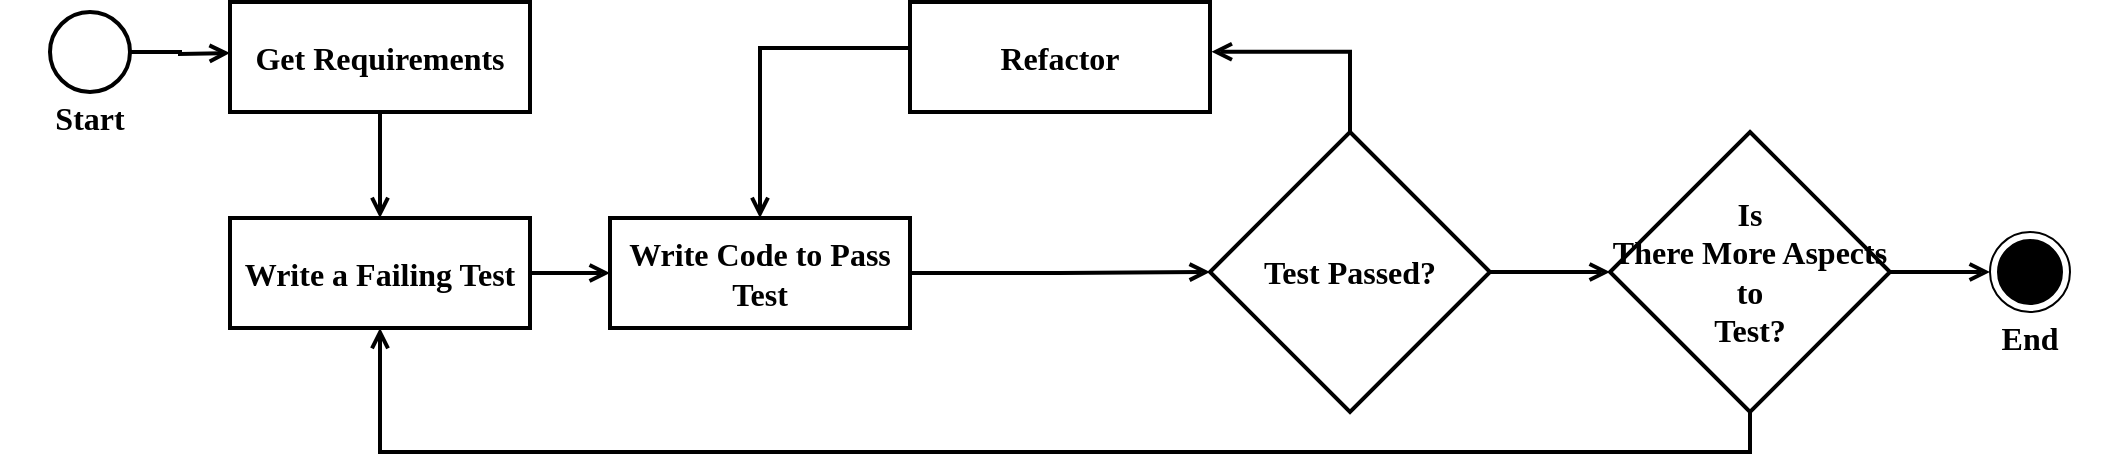 <mxfile version="20.2.3" type="device"><diagram id="CPiRfu_lgXbVSAB3FAN8" name="Page-1"><mxGraphModel dx="1760" dy="1114" grid="1" gridSize="10" guides="1" tooltips="1" connect="1" arrows="1" fold="1" page="1" pageScale="1" pageWidth="1920" pageHeight="1200" math="0" shadow="0"><root><mxCell id="0"/><mxCell id="1" parent="0"/><mxCell id="qOD7u7jzPbPIXTtfOBk2-14" style="edgeStyle=orthogonalEdgeStyle;rounded=0;orthogonalLoop=1;jettySize=auto;html=1;entryX=0;entryY=0.5;entryDx=0;entryDy=0;fontFamily=Fira Code;fontSource=https%3A%2F%2Ffonts.googleapis.com%2Fcss%3Ffamily%3DFira%2BCode;fontSize=16;endArrow=open;endFill=0;strokeWidth=2;" edge="1" parent="1" source="qOD7u7jzPbPIXTtfOBk2-1"><mxGeometry relative="1" as="geometry"><mxPoint x="210" y="372.5" as="targetPoint"/></mxGeometry></mxCell><mxCell id="qOD7u7jzPbPIXTtfOBk2-1" value="" style="strokeWidth=2;html=1;shape=mxgraph.flowchart.start_2;whiteSpace=wrap;" vertex="1" parent="1"><mxGeometry x="120" y="352" width="40" height="40" as="geometry"/></mxCell><mxCell id="qOD7u7jzPbPIXTtfOBk2-2" value="" style="ellipse;html=1;shape=endState;fillColor=#000000;strokeColor=#000000;" vertex="1" parent="1"><mxGeometry x="1090" y="462" width="40" height="40" as="geometry"/></mxCell><mxCell id="qOD7u7jzPbPIXTtfOBk2-3" value="Start" style="rounded=0;whiteSpace=wrap;html=1;fillColor=none;fontSize=16;fontFamily=Fira Code;fontSource=https%3A%2F%2Ffonts.googleapis.com%2Fcss%3Ffamily%3DFira%2BCode;fontStyle=1;strokeWidth=2;strokeColor=none;" vertex="1" parent="1"><mxGeometry x="95" y="390" width="90" height="30" as="geometry"/></mxCell><mxCell id="qOD7u7jzPbPIXTtfOBk2-4" value="End" style="rounded=0;whiteSpace=wrap;html=1;fillColor=none;fontSize=16;fontFamily=Fira Code;fontSource=https%3A%2F%2Ffonts.googleapis.com%2Fcss%3Ffamily%3DFira%2BCode;fontStyle=1;strokeWidth=2;strokeColor=none;" vertex="1" parent="1"><mxGeometry x="1065" y="500" width="90" height="30" as="geometry"/></mxCell><mxCell id="qOD7u7jzPbPIXTtfOBk2-15" style="edgeStyle=orthogonalEdgeStyle;rounded=0;orthogonalLoop=1;jettySize=auto;html=1;fontFamily=Fira Code;fontSource=https%3A%2F%2Ffonts.googleapis.com%2Fcss%3Ffamily%3DFira%2BCode;fontSize=16;endArrow=open;endFill=0;strokeWidth=2;" edge="1" parent="1" source="qOD7u7jzPbPIXTtfOBk2-5" target="qOD7u7jzPbPIXTtfOBk2-6"><mxGeometry relative="1" as="geometry"/></mxCell><mxCell id="qOD7u7jzPbPIXTtfOBk2-5" value="Write a Failing Test" style="rounded=0;whiteSpace=wrap;html=1;fillColor=none;fontSize=16;fontFamily=Fira Code;fontSource=https%3A%2F%2Ffonts.googleapis.com%2Fcss%3Ffamily%3DFira%2BCode;fontStyle=1;strokeWidth=2;" vertex="1" parent="1"><mxGeometry x="210" y="455" width="150" height="55" as="geometry"/></mxCell><mxCell id="qOD7u7jzPbPIXTtfOBk2-16" style="edgeStyle=orthogonalEdgeStyle;rounded=0;orthogonalLoop=1;jettySize=auto;html=1;fontFamily=Fira Code;fontSource=https%3A%2F%2Ffonts.googleapis.com%2Fcss%3Ffamily%3DFira%2BCode;fontSize=16;endArrow=open;endFill=0;strokeWidth=2;entryX=0;entryY=0.5;entryDx=0;entryDy=0;" edge="1" parent="1" source="qOD7u7jzPbPIXTtfOBk2-6" target="qOD7u7jzPbPIXTtfOBk2-7"><mxGeometry relative="1" as="geometry"><mxPoint x="690" y="482.5" as="targetPoint"/></mxGeometry></mxCell><mxCell id="qOD7u7jzPbPIXTtfOBk2-6" value="Write Code to Pass Test" style="rounded=0;whiteSpace=wrap;html=1;fillColor=none;fontSize=16;fontFamily=Fira Code;fontSource=https%3A%2F%2Ffonts.googleapis.com%2Fcss%3Ffamily%3DFira%2BCode;fontStyle=1;strokeWidth=2;" vertex="1" parent="1"><mxGeometry x="400" y="455" width="150" height="55" as="geometry"/></mxCell><mxCell id="qOD7u7jzPbPIXTtfOBk2-13" style="edgeStyle=orthogonalEdgeStyle;rounded=0;orthogonalLoop=1;jettySize=auto;html=1;entryX=1.005;entryY=0.452;entryDx=0;entryDy=0;entryPerimeter=0;fontFamily=Fira Code;fontSource=https%3A%2F%2Ffonts.googleapis.com%2Fcss%3Ffamily%3DFira%2BCode;fontSize=16;endArrow=open;endFill=0;strokeWidth=2;" edge="1" parent="1" source="qOD7u7jzPbPIXTtfOBk2-7" target="qOD7u7jzPbPIXTtfOBk2-9"><mxGeometry relative="1" as="geometry"/></mxCell><mxCell id="qOD7u7jzPbPIXTtfOBk2-21" style="edgeStyle=orthogonalEdgeStyle;rounded=0;orthogonalLoop=1;jettySize=auto;html=1;entryX=0;entryY=0.5;entryDx=0;entryDy=0;fontFamily=Fira Code;fontSource=https%3A%2F%2Ffonts.googleapis.com%2Fcss%3Ffamily%3DFira%2BCode;fontSize=16;endArrow=open;endFill=0;strokeWidth=2;" edge="1" parent="1" source="qOD7u7jzPbPIXTtfOBk2-7" target="qOD7u7jzPbPIXTtfOBk2-19"><mxGeometry relative="1" as="geometry"/></mxCell><mxCell id="qOD7u7jzPbPIXTtfOBk2-7" value="Test Passed?" style="rhombus;whiteSpace=wrap;html=1;strokeColor=#000000;strokeWidth=2;fontSize=16;fontStyle=1;fontFamily=Fira Code;fontSource=https%3A%2F%2Ffonts.googleapis.com%2Fcss%3Ffamily%3DFira%2BCode;" vertex="1" parent="1"><mxGeometry x="700" y="412" width="140" height="140" as="geometry"/></mxCell><mxCell id="qOD7u7jzPbPIXTtfOBk2-12" style="edgeStyle=orthogonalEdgeStyle;rounded=0;orthogonalLoop=1;jettySize=auto;html=1;entryX=0.5;entryY=0;entryDx=0;entryDy=0;fontFamily=Fira Code;fontSource=https%3A%2F%2Ffonts.googleapis.com%2Fcss%3Ffamily%3DFira%2BCode;fontSize=16;endArrow=open;endFill=0;strokeWidth=2;" edge="1" parent="1" source="qOD7u7jzPbPIXTtfOBk2-9" target="qOD7u7jzPbPIXTtfOBk2-6"><mxGeometry relative="1" as="geometry"><Array as="points"><mxPoint x="475" y="370"/></Array></mxGeometry></mxCell><mxCell id="qOD7u7jzPbPIXTtfOBk2-9" value="Refactor" style="rounded=0;whiteSpace=wrap;html=1;fillColor=none;fontSize=16;fontFamily=Fira Code;fontSource=https%3A%2F%2Ffonts.googleapis.com%2Fcss%3Ffamily%3DFira%2BCode;fontStyle=1;strokeWidth=2;" vertex="1" parent="1"><mxGeometry x="550" y="347" width="150" height="55" as="geometry"/></mxCell><mxCell id="qOD7u7jzPbPIXTtfOBk2-20" style="edgeStyle=orthogonalEdgeStyle;rounded=0;orthogonalLoop=1;jettySize=auto;html=1;entryX=0.5;entryY=1;entryDx=0;entryDy=0;fontFamily=Fira Code;fontSource=https%3A%2F%2Ffonts.googleapis.com%2Fcss%3Ffamily%3DFira%2BCode;fontSize=16;endArrow=open;endFill=0;strokeWidth=2;" edge="1" parent="1" source="qOD7u7jzPbPIXTtfOBk2-19" target="qOD7u7jzPbPIXTtfOBk2-5"><mxGeometry relative="1" as="geometry"><Array as="points"><mxPoint x="970" y="572"/><mxPoint x="285" y="572"/></Array></mxGeometry></mxCell><mxCell id="qOD7u7jzPbPIXTtfOBk2-22" style="edgeStyle=orthogonalEdgeStyle;rounded=0;orthogonalLoop=1;jettySize=auto;html=1;entryX=0;entryY=0.5;entryDx=0;entryDy=0;fontFamily=Fira Code;fontSource=https%3A%2F%2Ffonts.googleapis.com%2Fcss%3Ffamily%3DFira%2BCode;fontSize=16;endArrow=open;endFill=0;strokeWidth=2;" edge="1" parent="1" source="qOD7u7jzPbPIXTtfOBk2-19" target="qOD7u7jzPbPIXTtfOBk2-2"><mxGeometry relative="1" as="geometry"/></mxCell><mxCell id="qOD7u7jzPbPIXTtfOBk2-19" value="Is &lt;br&gt;There More Aspects to&lt;br&gt;Test?" style="rhombus;whiteSpace=wrap;html=1;strokeColor=#000000;strokeWidth=2;fontSize=16;fontStyle=1;fontFamily=Fira Code;fontSource=https%3A%2F%2Ffonts.googleapis.com%2Fcss%3Ffamily%3DFira%2BCode;" vertex="1" parent="1"><mxGeometry x="900" y="412" width="140" height="140" as="geometry"/></mxCell><mxCell id="qOD7u7jzPbPIXTtfOBk2-24" style="edgeStyle=orthogonalEdgeStyle;rounded=0;orthogonalLoop=1;jettySize=auto;html=1;entryX=0.5;entryY=0;entryDx=0;entryDy=0;fontFamily=Fira Code;fontSource=https%3A%2F%2Ffonts.googleapis.com%2Fcss%3Ffamily%3DFira%2BCode;fontSize=16;endArrow=open;endFill=0;strokeWidth=2;" edge="1" parent="1" source="qOD7u7jzPbPIXTtfOBk2-23" target="qOD7u7jzPbPIXTtfOBk2-5"><mxGeometry relative="1" as="geometry"/></mxCell><mxCell id="qOD7u7jzPbPIXTtfOBk2-23" value="Get Requirements" style="rounded=0;whiteSpace=wrap;html=1;fillColor=none;fontSize=16;fontFamily=Fira Code;fontSource=https%3A%2F%2Ffonts.googleapis.com%2Fcss%3Ffamily%3DFira%2BCode;fontStyle=1;strokeWidth=2;" vertex="1" parent="1"><mxGeometry x="210" y="347" width="150" height="55" as="geometry"/></mxCell></root></mxGraphModel></diagram></mxfile>